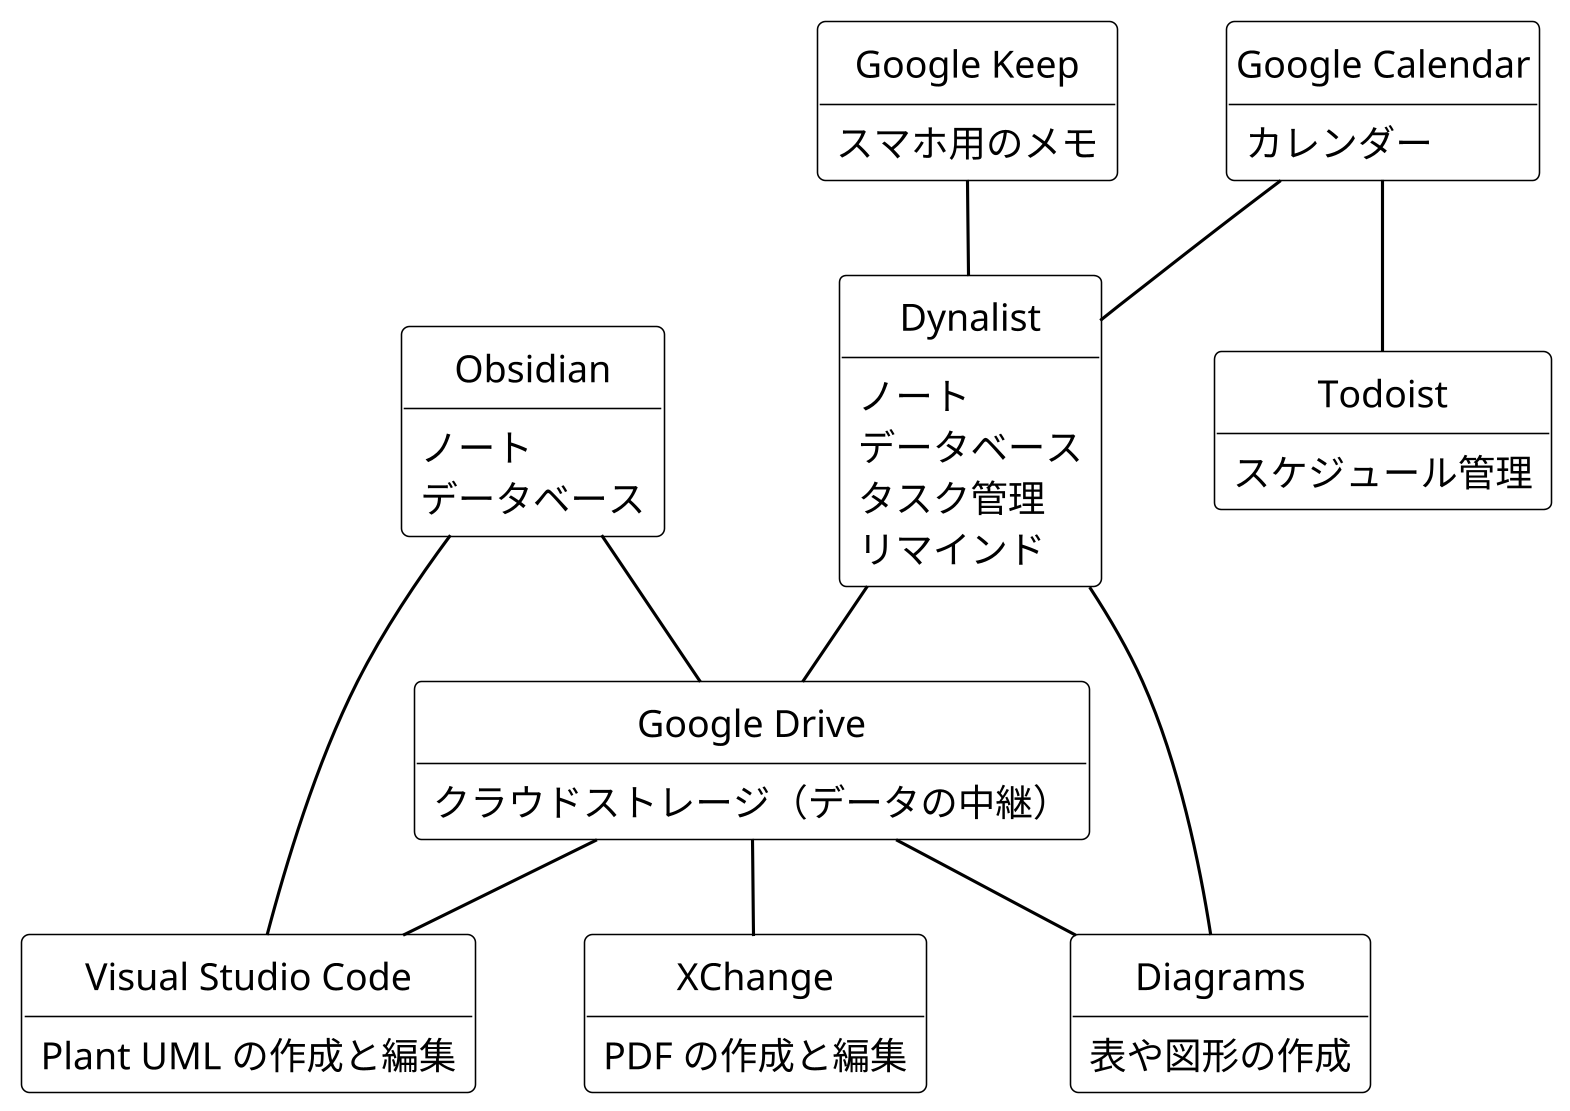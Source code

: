@startuml

hide circle
hide empty fields
hide empty methods

skinparam class {
    backGroundColor white
    borderColor black
    arrowColor black
}

skinparam {
    shadowing false
    ranksep 30
    dpi 300
    arrowThickness 1
    defaultFontSize 12
    arrowFontSize 8
}

class "Dynalist" as dynalist {
    ノート
    データベース
    タスク管理
    リマインド
}

class "Obsidian" as obsidian {
    ノート
    データベース
}

class "Google Drive" as googledrive {
    クラウドストレージ（データの中継）
}

class "Visual Studio Code" as visualstudiocode {
    Plant UML の作成と編集
}

class "XChange" as xchange {
    PDF の作成と編集
}

class "Diagrams" as diagrams {
    表や図形の作成
}

class "Google Calendar" as googlecalendar {
    カレンダー
}

class "Todoist" as todoist {
    スケジュール管理
}

class "Google Keep" as googlekeep {
    スマホ用のメモ
}

googlecalendar -- dynalist
googlecalendar -- todoist
googlekeep -- dynalist
dynalist -- googledrive
obsidian -- googledrive
obsidian -- visualstudiocode
googledrive -- diagrams
googledrive -- xchange
googledrive -- visualstudiocode
diagrams -- dynalist


@enduml